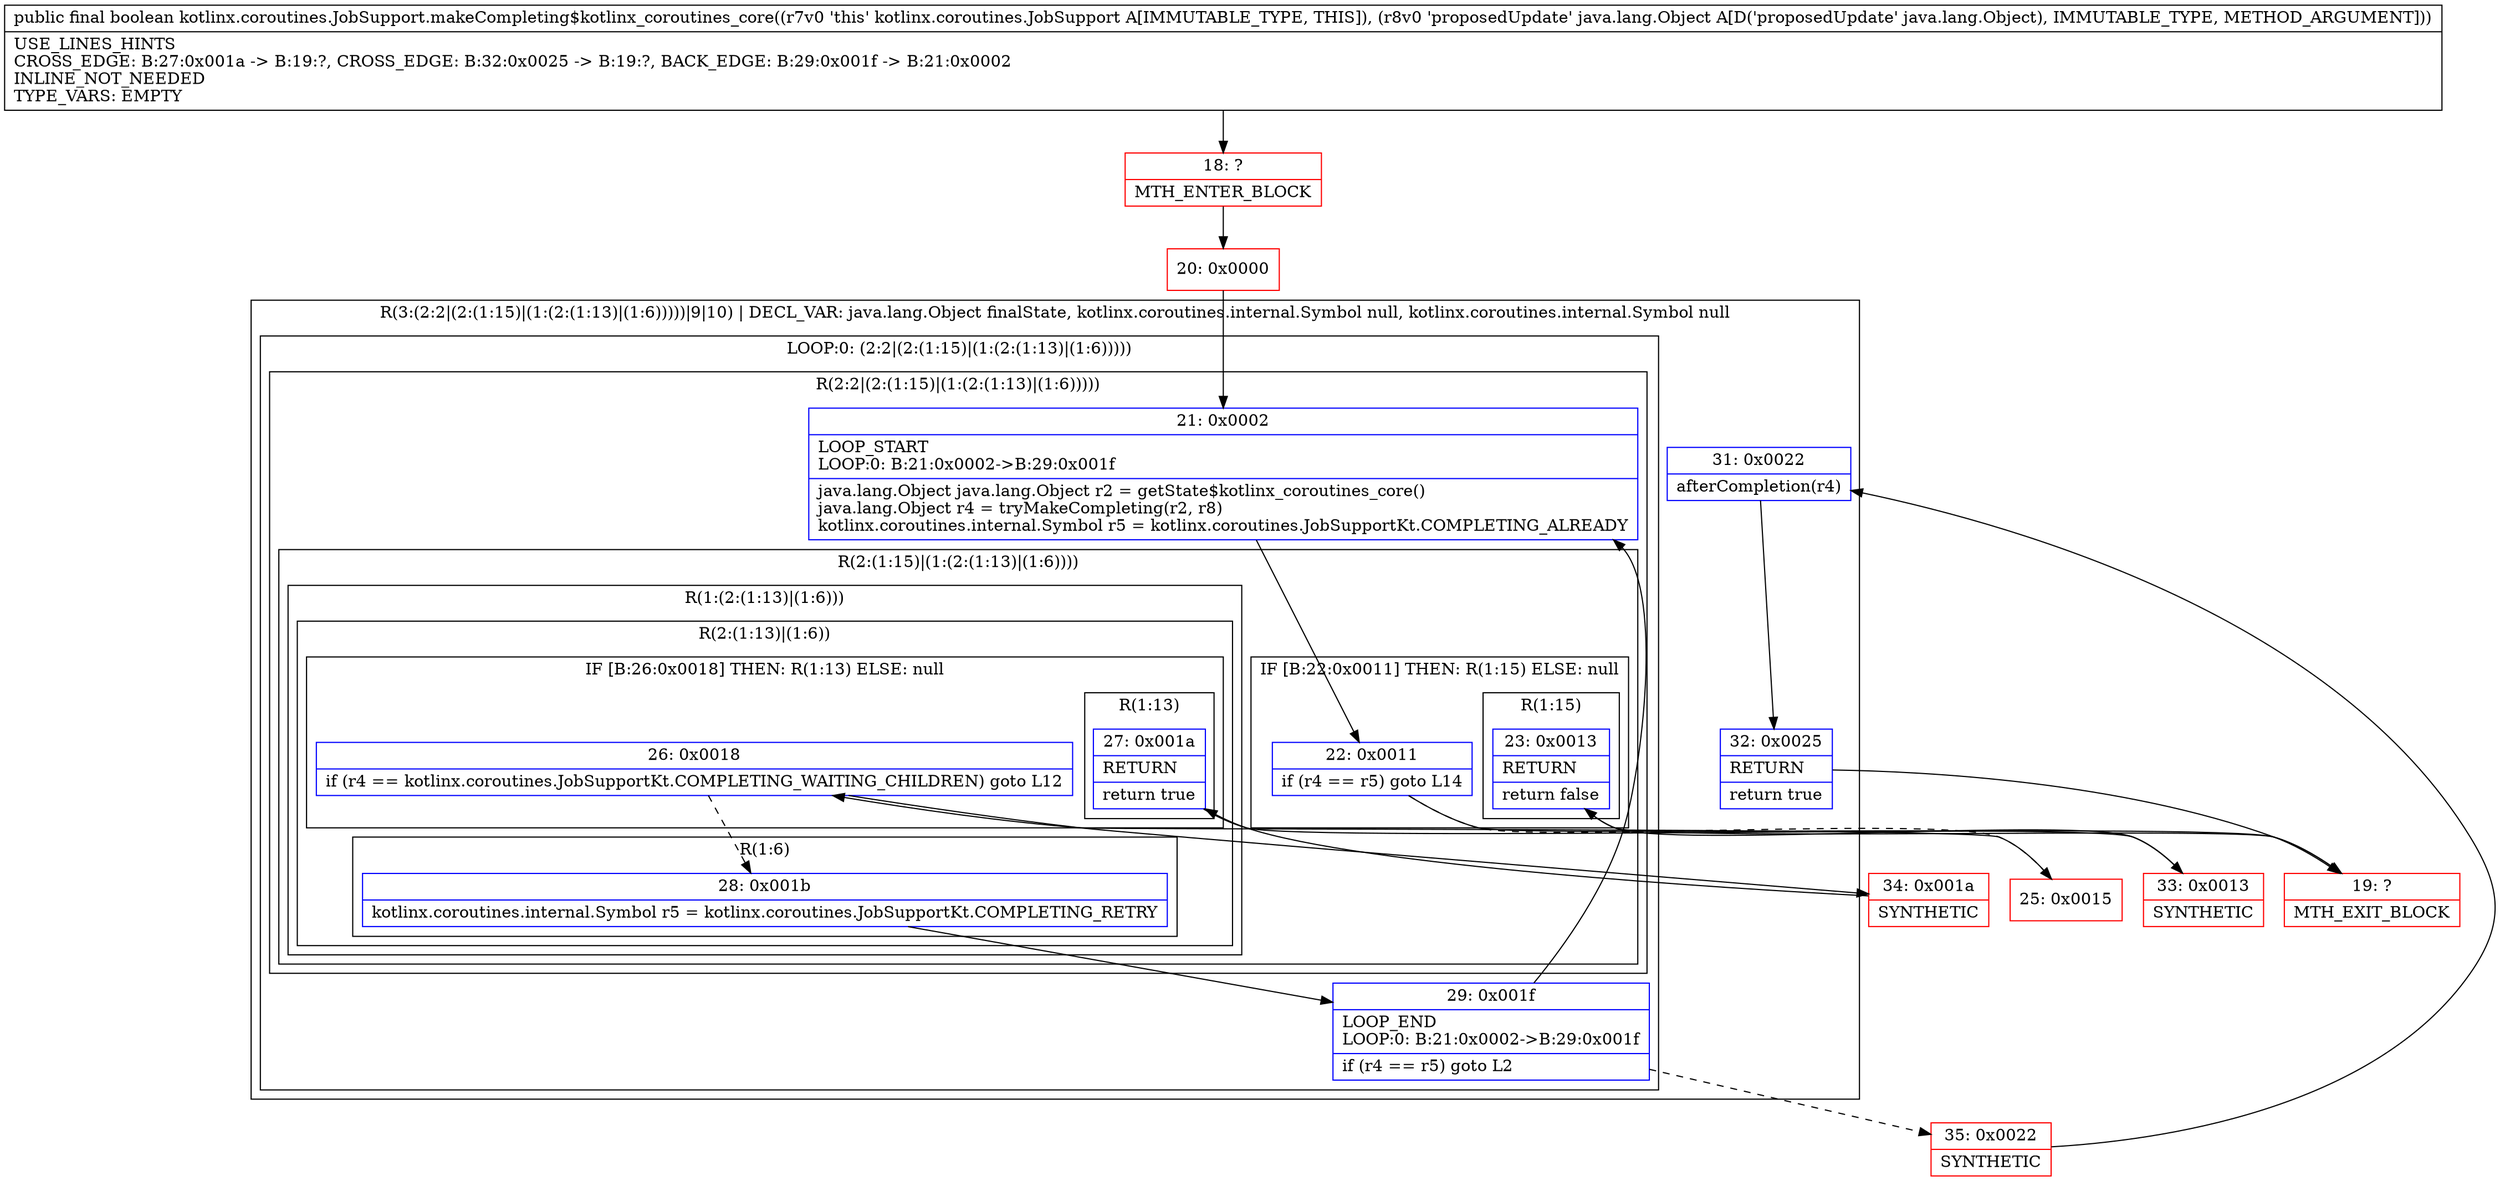 digraph "CFG forkotlinx.coroutines.JobSupport.makeCompleting$kotlinx_coroutines_core(Ljava\/lang\/Object;)Z" {
subgraph cluster_Region_700948357 {
label = "R(3:(2:2|(2:(1:15)|(1:(2:(1:13)|(1:6)))))|9|10) | DECL_VAR: java.lang.Object finalState, kotlinx.coroutines.internal.Symbol null, kotlinx.coroutines.internal.Symbol null\l";
node [shape=record,color=blue];
subgraph cluster_LoopRegion_320298146 {
label = "LOOP:0: (2:2|(2:(1:15)|(1:(2:(1:13)|(1:6)))))";
node [shape=record,color=blue];
Node_29 [shape=record,label="{29\:\ 0x001f|LOOP_END\lLOOP:0: B:21:0x0002\-\>B:29:0x001f\l|if (r4 == r5) goto L2\l}"];
subgraph cluster_Region_1389431807 {
label = "R(2:2|(2:(1:15)|(1:(2:(1:13)|(1:6)))))";
node [shape=record,color=blue];
Node_21 [shape=record,label="{21\:\ 0x0002|LOOP_START\lLOOP:0: B:21:0x0002\-\>B:29:0x001f\l|java.lang.Object java.lang.Object r2 = getState$kotlinx_coroutines_core()\ljava.lang.Object r4 = tryMakeCompleting(r2, r8)\lkotlinx.coroutines.internal.Symbol r5 = kotlinx.coroutines.JobSupportKt.COMPLETING_ALREADY\l}"];
subgraph cluster_Region_768499162 {
label = "R(2:(1:15)|(1:(2:(1:13)|(1:6))))";
node [shape=record,color=blue];
subgraph cluster_IfRegion_445424460 {
label = "IF [B:22:0x0011] THEN: R(1:15) ELSE: null";
node [shape=record,color=blue];
Node_22 [shape=record,label="{22\:\ 0x0011|if (r4 == r5) goto L14\l}"];
subgraph cluster_Region_109625742 {
label = "R(1:15)";
node [shape=record,color=blue];
Node_23 [shape=record,label="{23\:\ 0x0013|RETURN\l|return false\l}"];
}
}
subgraph cluster_Region_57571454 {
label = "R(1:(2:(1:13)|(1:6)))";
node [shape=record,color=blue];
subgraph cluster_Region_1896964965 {
label = "R(2:(1:13)|(1:6))";
node [shape=record,color=blue];
subgraph cluster_IfRegion_1930685675 {
label = "IF [B:26:0x0018] THEN: R(1:13) ELSE: null";
node [shape=record,color=blue];
Node_26 [shape=record,label="{26\:\ 0x0018|if (r4 == kotlinx.coroutines.JobSupportKt.COMPLETING_WAITING_CHILDREN) goto L12\l}"];
subgraph cluster_Region_787402768 {
label = "R(1:13)";
node [shape=record,color=blue];
Node_27 [shape=record,label="{27\:\ 0x001a|RETURN\l|return true\l}"];
}
}
subgraph cluster_Region_10232915 {
label = "R(1:6)";
node [shape=record,color=blue];
Node_28 [shape=record,label="{28\:\ 0x001b|kotlinx.coroutines.internal.Symbol r5 = kotlinx.coroutines.JobSupportKt.COMPLETING_RETRY\l}"];
}
}
}
}
}
}
Node_31 [shape=record,label="{31\:\ 0x0022|afterCompletion(r4)\l}"];
Node_32 [shape=record,label="{32\:\ 0x0025|RETURN\l|return true\l}"];
}
Node_18 [shape=record,color=red,label="{18\:\ ?|MTH_ENTER_BLOCK\l}"];
Node_20 [shape=record,color=red,label="{20\:\ 0x0000}"];
Node_25 [shape=record,color=red,label="{25\:\ 0x0015}"];
Node_35 [shape=record,color=red,label="{35\:\ 0x0022|SYNTHETIC\l}"];
Node_19 [shape=record,color=red,label="{19\:\ ?|MTH_EXIT_BLOCK\l}"];
Node_34 [shape=record,color=red,label="{34\:\ 0x001a|SYNTHETIC\l}"];
Node_33 [shape=record,color=red,label="{33\:\ 0x0013|SYNTHETIC\l}"];
MethodNode[shape=record,label="{public final boolean kotlinx.coroutines.JobSupport.makeCompleting$kotlinx_coroutines_core((r7v0 'this' kotlinx.coroutines.JobSupport A[IMMUTABLE_TYPE, THIS]), (r8v0 'proposedUpdate' java.lang.Object A[D('proposedUpdate' java.lang.Object), IMMUTABLE_TYPE, METHOD_ARGUMENT]))  | USE_LINES_HINTS\lCROSS_EDGE: B:27:0x001a \-\> B:19:?, CROSS_EDGE: B:32:0x0025 \-\> B:19:?, BACK_EDGE: B:29:0x001f \-\> B:21:0x0002\lINLINE_NOT_NEEDED\lTYPE_VARS: EMPTY\l}"];
MethodNode -> Node_18;Node_29 -> Node_21;
Node_29 -> Node_35[style=dashed];
Node_21 -> Node_22;
Node_22 -> Node_25[style=dashed];
Node_22 -> Node_33;
Node_23 -> Node_19;
Node_26 -> Node_28[style=dashed];
Node_26 -> Node_34;
Node_27 -> Node_19;
Node_28 -> Node_29;
Node_31 -> Node_32;
Node_32 -> Node_19;
Node_18 -> Node_20;
Node_20 -> Node_21;
Node_25 -> Node_26;
Node_35 -> Node_31;
Node_34 -> Node_27;
Node_33 -> Node_23;
}


